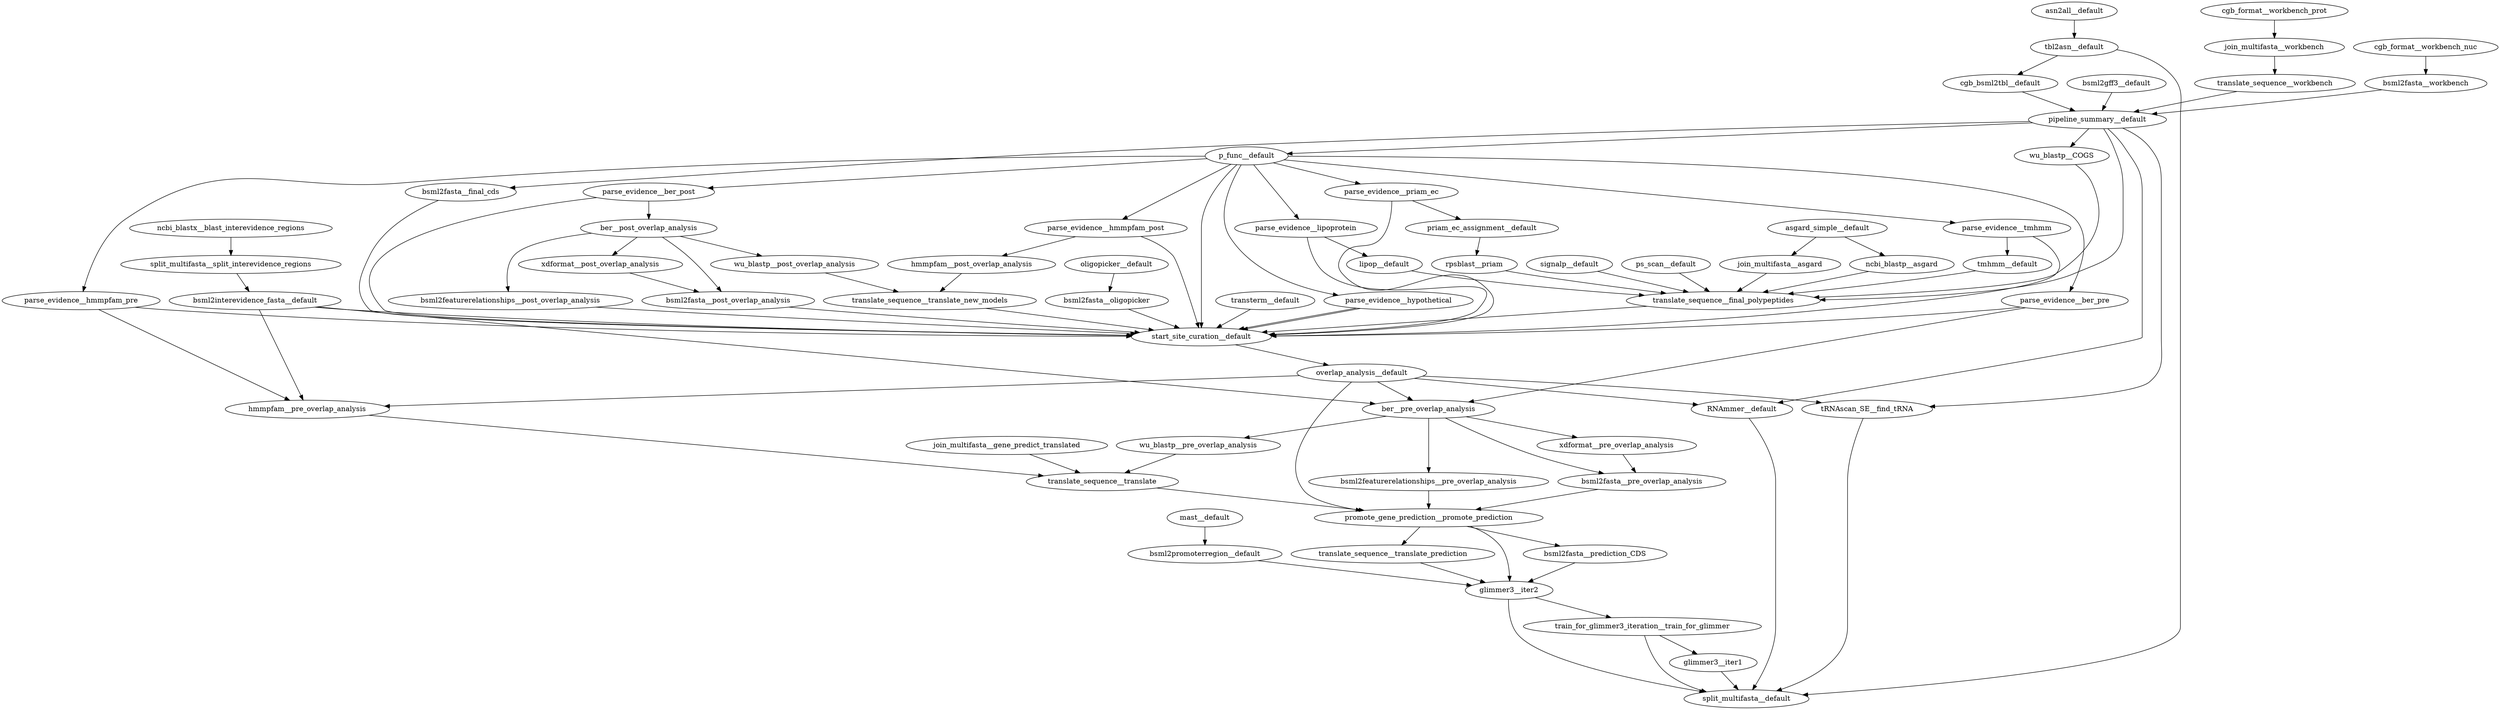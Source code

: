 digraph G {
  RNAmmer__default -> split_multifasta__default;
  asgard_simple__default -> ncbi_blastp__asgard;
  asgard_simple__default -> join_multifasta__asgard;
  asn2all__default -> tbl2asn__default;
  ber__post_overlap_analysis -> wu_blastp__post_overlap_analysis;
  ber__post_overlap_analysis -> bsml2fasta__post_overlap_analysis;
  ber__post_overlap_analysis -> xdformat__post_overlap_analysis;
  ber__post_overlap_analysis -> bsml2featurerelationships__post_overlap_analysis;
  ber__pre_overlap_analysis -> wu_blastp__pre_overlap_analysis;
  ber__pre_overlap_analysis -> bsml2fasta__pre_overlap_analysis;
  ber__pre_overlap_analysis -> xdformat__pre_overlap_analysis;
  ber__pre_overlap_analysis -> bsml2featurerelationships__pre_overlap_analysis;
  bsml2fasta__final_cds -> start_site_curation__default;
  bsml2fasta__oligopicker -> start_site_curation__default;
  bsml2fasta__post_overlap_analysis -> start_site_curation__default;
  bsml2fasta__pre_overlap_analysis -> promote_gene_prediction__promote_prediction;
  bsml2fasta__prediction_CDS -> glimmer3__iter2;
  bsml2fasta__workbench -> pipeline_summary__default; 
  bsml2featurerelationships__post_overlap_analysis -> start_site_curation__default;
  bsml2featurerelationships__pre_overlap_analysis -> promote_gene_prediction__promote_prediction;
  bsml2gff3__default -> pipeline_summary__default;
  bsml2interevidence_fasta__default -> hmmpfam__pre_overlap_analysis;
  bsml2interevidence_fasta__default -> ber__pre_overlap_analysis;
  bsml2interevidence_fasta__default -> start_site_curation__default;
  bsml2promoterregion__default -> glimmer3__iter2;
  cgb_bsml2tbl__default -> pipeline_summary__default;
  cgb_format__workbench_nuc -> bsml2fasta__workbench;
  cgb_format__workbench_prot -> join_multifasta__workbench;
  glimmer3__iter1 -> split_multifasta__default;
  glimmer3__iter2 -> train_for_glimmer3_iteration__train_for_glimmer;
  glimmer3__iter2 -> split_multifasta__default;
  hmmpfam__post_overlap_analysis -> translate_sequence__translate_new_models;
  hmmpfam__pre_overlap_analysis -> translate_sequence__translate;
  join_multifasta__asgard -> translate_sequence__final_polypeptides;
  join_multifasta__gene_predict_translated -> translate_sequence__translate;
  join_multifasta__workbench -> translate_sequence__workbench;
  lipop__default -> translate_sequence__final_polypeptides;
  mast__default -> bsml2promoterregion__default;
  ncbi_blastp__asgard -> translate_sequence__final_polypeptides;
  ncbi_blastx__blast_interevidence_regions -> split_multifasta__split_interevidence_regions;
  oligopicker__default -> bsml2fasta__oligopicker;
  overlap_analysis__default -> tRNAscan_SE__find_tRNA;
  overlap_analysis__default -> RNAmmer__default;
  overlap_analysis__default -> hmmpfam__pre_overlap_analysis;
  overlap_analysis__default -> ber__pre_overlap_analysis;
  overlap_analysis__default -> promote_gene_prediction__promote_prediction;
  p_func__default -> start_site_curation__default;
  p_func__default -> parse_evidence__hmmpfam_pre;
  p_func__default -> parse_evidence__hmmpfam_post;
  p_func__default -> parse_evidence__ber_pre;
  p_func__default -> parse_evidence__ber_post;
  p_func__default -> parse_evidence__tmhmm;
  p_func__default -> parse_evidence__lipoprotein;
  p_func__default -> parse_evidence__priam_ec;
  p_func__default -> parse_evidence__hypothetical;
  parse_evidence__ber_post -> start_site_curation__default;
  parse_evidence__ber_post -> ber__post_overlap_analysis;
  parse_evidence__ber_pre -> start_site_curation__default;
  parse_evidence__ber_pre -> ber__pre_overlap_analysis;
  parse_evidence__hmmpfam_post -> start_site_curation__default;
  parse_evidence__hmmpfam_post -> hmmpfam__post_overlap_analysis
  parse_evidence__hmmpfam_pre -> start_site_curation__default;
  parse_evidence__hmmpfam_pre -> hmmpfam__pre_overlap_analysis;
  parse_evidence__hypothetical -> start_site_curation__default;
  parse_evidence__hypothetical -> start_site_curation__default;
  parse_evidence__lipoprotein -> start_site_curation__default;
  parse_evidence__lipoprotein -> lipop__default;
  parse_evidence__priam_ec -> start_site_curation__default;
  parse_evidence__priam_ec -> priam_ec_assignment__default;
  parse_evidence__tmhmm -> start_site_curation__default;
  parse_evidence__tmhmm -> tmhmm__default;
  pipeline_summary__default -> tRNAscan_SE__find_tRNA;
  pipeline_summary__default -> RNAmmer__default;
  pipeline_summary__default -> wu_blastp__COGS;
  pipeline_summary__default -> bsml2fasta__final_cds;
  pipeline_summary__default -> translate_sequence__final_polypeptides;
  pipeline_summary__default -> p_func__default;
  priam_ec_assignment__default -> rpsblast__priam;
  promote_gene_prediction__promote_prediction -> bsml2fasta__prediction_CDS;
  promote_gene_prediction__promote_prediction -> translate_sequence__translate_prediction;
  promote_gene_prediction__promote_prediction -> glimmer3__iter2;
  ps_scan__default -> translate_sequence__final_polypeptides;
  rpsblast__priam -> translate_sequence__final_polypeptides;
  signalp__default -> translate_sequence__final_polypeptides;
  split_multifasta__split_interevidence_regions -> bsml2interevidence_fasta__default;
  start_site_curation__default -> overlap_analysis__default;
  tRNAscan_SE__find_tRNA -> split_multifasta__default;
  tbl2asn__default -> split_multifasta__default;
  tbl2asn__default -> cgb_bsml2tbl__default;
  tmhmm__default -> translate_sequence__final_polypeptides;
  train_for_glimmer3_iteration__train_for_glimmer -> glimmer3__iter1;
  train_for_glimmer3_iteration__train_for_glimmer -> split_multifasta__default;
  translate_sequence__final_polypeptides -> start_site_curation__default;
  translate_sequence__translate -> promote_gene_prediction__promote_prediction;
  translate_sequence__translate_new_models -> start_site_curation__default;
  translate_sequence__translate_prediction -> glimmer3__iter2;
  translate_sequence__workbench -> pipeline_summary__default;
  transterm__default -> start_site_curation__default;
  wu_blastp__COGS -> translate_sequence__final_polypeptides;
  wu_blastp__post_overlap_analysis -> translate_sequence__translate_new_models;
  wu_blastp__pre_overlap_analysis -> translate_sequence__translate;
  xdformat__post_overlap_analysis -> bsml2fasta__post_overlap_analysis;
  xdformat__pre_overlap_analysis -> bsml2fasta__pre_overlap_analysis;
}
